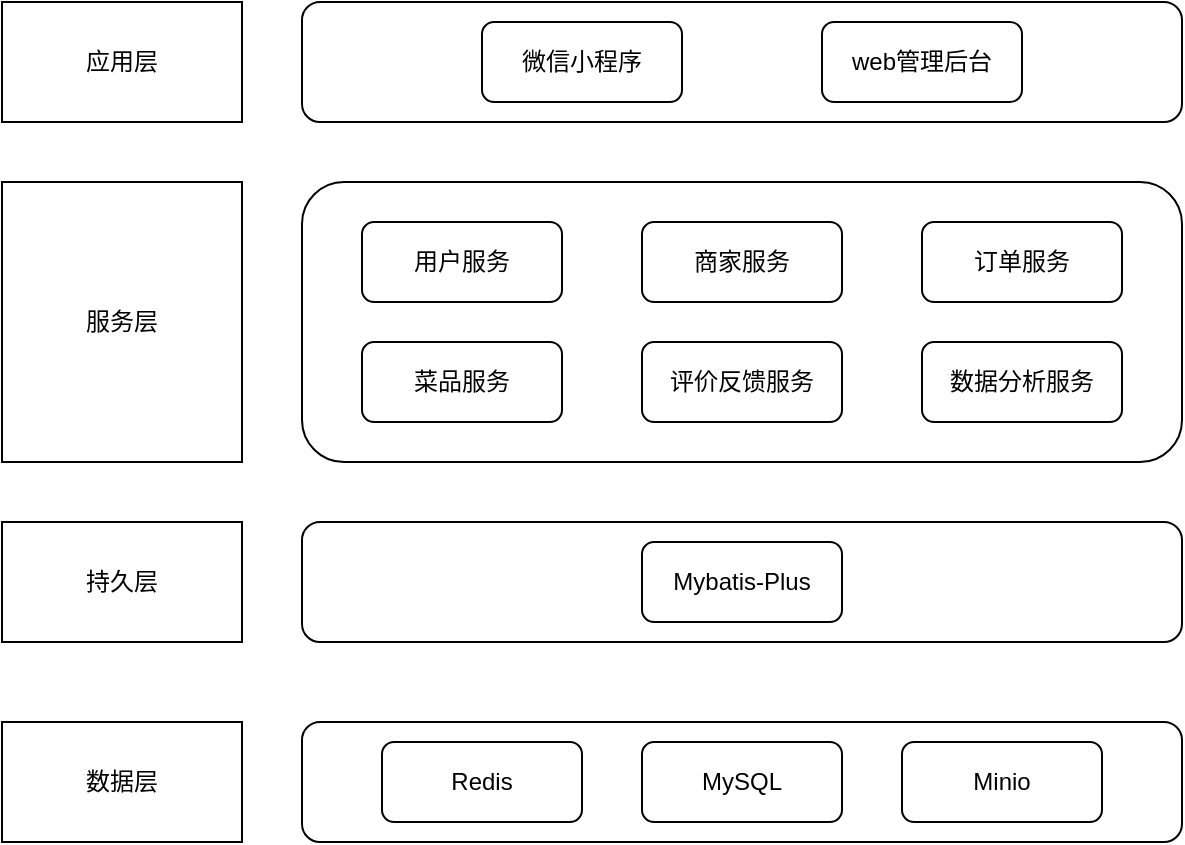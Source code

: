 <mxfile version="26.2.9">
  <diagram name="第 1 页" id="Tx8X1TVn83_RSNEOZVL1">
    <mxGraphModel dx="1185" dy="714" grid="1" gridSize="10" guides="1" tooltips="1" connect="1" arrows="1" fold="1" page="1" pageScale="1" pageWidth="827" pageHeight="1169" math="0" shadow="0">
      <root>
        <mxCell id="0" />
        <mxCell id="1" parent="0" />
        <mxCell id="edLxQsJdvKGWR60teC_g-5" value="" style="group" vertex="1" connectable="0" parent="1">
          <mxGeometry x="90" y="70" width="590" height="60" as="geometry" />
        </mxCell>
        <mxCell id="edLxQsJdvKGWR60teC_g-1" value="&lt;font style=&quot;font-size: 12px;&quot;&gt;应用层&lt;/font&gt;" style="rounded=0;whiteSpace=wrap;html=1;" vertex="1" parent="edLxQsJdvKGWR60teC_g-5">
          <mxGeometry width="120" height="60" as="geometry" />
        </mxCell>
        <mxCell id="edLxQsJdvKGWR60teC_g-2" value="" style="rounded=1;whiteSpace=wrap;html=1;" vertex="1" parent="edLxQsJdvKGWR60teC_g-5">
          <mxGeometry x="150" width="440" height="60" as="geometry" />
        </mxCell>
        <mxCell id="edLxQsJdvKGWR60teC_g-3" value="微信小程序" style="rounded=1;whiteSpace=wrap;html=1;" vertex="1" parent="edLxQsJdvKGWR60teC_g-5">
          <mxGeometry x="240" y="10" width="100" height="40" as="geometry" />
        </mxCell>
        <mxCell id="edLxQsJdvKGWR60teC_g-4" value="web管理后台" style="rounded=1;whiteSpace=wrap;html=1;" vertex="1" parent="edLxQsJdvKGWR60teC_g-5">
          <mxGeometry x="410" y="10" width="100" height="40" as="geometry" />
        </mxCell>
        <mxCell id="edLxQsJdvKGWR60teC_g-12" value="" style="group" vertex="1" connectable="0" parent="1">
          <mxGeometry x="90" y="430" width="590" height="60" as="geometry" />
        </mxCell>
        <mxCell id="edLxQsJdvKGWR60teC_g-7" value="&lt;font style=&quot;font-size: 12px;&quot;&gt;数据层&lt;/font&gt;" style="rounded=0;whiteSpace=wrap;html=1;" vertex="1" parent="edLxQsJdvKGWR60teC_g-12">
          <mxGeometry width="120" height="60" as="geometry" />
        </mxCell>
        <mxCell id="edLxQsJdvKGWR60teC_g-8" value="" style="rounded=1;whiteSpace=wrap;html=1;" vertex="1" parent="edLxQsJdvKGWR60teC_g-12">
          <mxGeometry x="150" width="440" height="60" as="geometry" />
        </mxCell>
        <mxCell id="edLxQsJdvKGWR60teC_g-9" value="Redis" style="rounded=1;whiteSpace=wrap;html=1;" vertex="1" parent="edLxQsJdvKGWR60teC_g-12">
          <mxGeometry x="190" y="10" width="100" height="40" as="geometry" />
        </mxCell>
        <mxCell id="edLxQsJdvKGWR60teC_g-10" value="Minio" style="rounded=1;whiteSpace=wrap;html=1;" vertex="1" parent="edLxQsJdvKGWR60teC_g-12">
          <mxGeometry x="450" y="10" width="100" height="40" as="geometry" />
        </mxCell>
        <mxCell id="edLxQsJdvKGWR60teC_g-11" value="MySQL" style="rounded=1;whiteSpace=wrap;html=1;" vertex="1" parent="edLxQsJdvKGWR60teC_g-12">
          <mxGeometry x="320" y="10" width="100" height="40" as="geometry" />
        </mxCell>
        <mxCell id="edLxQsJdvKGWR60teC_g-21" value="" style="group" vertex="1" connectable="0" parent="1">
          <mxGeometry x="90" y="160" width="590" height="140" as="geometry" />
        </mxCell>
        <mxCell id="edLxQsJdvKGWR60teC_g-13" value="服务层" style="rounded=0;whiteSpace=wrap;html=1;" vertex="1" parent="edLxQsJdvKGWR60teC_g-21">
          <mxGeometry width="120" height="140" as="geometry" />
        </mxCell>
        <mxCell id="edLxQsJdvKGWR60teC_g-14" value="" style="rounded=1;whiteSpace=wrap;html=1;" vertex="1" parent="edLxQsJdvKGWR60teC_g-21">
          <mxGeometry x="150" width="440" height="140" as="geometry" />
        </mxCell>
        <mxCell id="edLxQsJdvKGWR60teC_g-15" value="用户服务" style="rounded=1;whiteSpace=wrap;html=1;" vertex="1" parent="edLxQsJdvKGWR60teC_g-21">
          <mxGeometry x="180" y="20" width="100" height="40" as="geometry" />
        </mxCell>
        <mxCell id="edLxQsJdvKGWR60teC_g-16" value="商家服务" style="rounded=1;whiteSpace=wrap;html=1;" vertex="1" parent="edLxQsJdvKGWR60teC_g-21">
          <mxGeometry x="320" y="20" width="100" height="40" as="geometry" />
        </mxCell>
        <mxCell id="edLxQsJdvKGWR60teC_g-17" value="订单服务" style="rounded=1;whiteSpace=wrap;html=1;" vertex="1" parent="edLxQsJdvKGWR60teC_g-21">
          <mxGeometry x="460" y="20" width="100" height="40" as="geometry" />
        </mxCell>
        <mxCell id="edLxQsJdvKGWR60teC_g-18" value="菜品服务" style="rounded=1;whiteSpace=wrap;html=1;" vertex="1" parent="edLxQsJdvKGWR60teC_g-21">
          <mxGeometry x="180" y="80" width="100" height="40" as="geometry" />
        </mxCell>
        <mxCell id="edLxQsJdvKGWR60teC_g-19" value="评价反馈服务" style="rounded=1;whiteSpace=wrap;html=1;" vertex="1" parent="edLxQsJdvKGWR60teC_g-21">
          <mxGeometry x="320" y="80" width="100" height="40" as="geometry" />
        </mxCell>
        <mxCell id="edLxQsJdvKGWR60teC_g-20" value="数据分析服务" style="rounded=1;whiteSpace=wrap;html=1;" vertex="1" parent="edLxQsJdvKGWR60teC_g-21">
          <mxGeometry x="460" y="80" width="100" height="40" as="geometry" />
        </mxCell>
        <mxCell id="edLxQsJdvKGWR60teC_g-25" value="" style="group" vertex="1" connectable="0" parent="1">
          <mxGeometry x="90" y="330" width="590" height="60" as="geometry" />
        </mxCell>
        <mxCell id="edLxQsJdvKGWR60teC_g-22" value="持久层" style="rounded=0;whiteSpace=wrap;html=1;" vertex="1" parent="edLxQsJdvKGWR60teC_g-25">
          <mxGeometry width="120" height="60" as="geometry" />
        </mxCell>
        <mxCell id="edLxQsJdvKGWR60teC_g-23" value="" style="rounded=1;whiteSpace=wrap;html=1;" vertex="1" parent="edLxQsJdvKGWR60teC_g-25">
          <mxGeometry x="150" width="440" height="60" as="geometry" />
        </mxCell>
        <mxCell id="edLxQsJdvKGWR60teC_g-24" value="Mybatis-Plus" style="rounded=1;whiteSpace=wrap;html=1;" vertex="1" parent="edLxQsJdvKGWR60teC_g-25">
          <mxGeometry x="320" y="10" width="100" height="40" as="geometry" />
        </mxCell>
      </root>
    </mxGraphModel>
  </diagram>
</mxfile>
